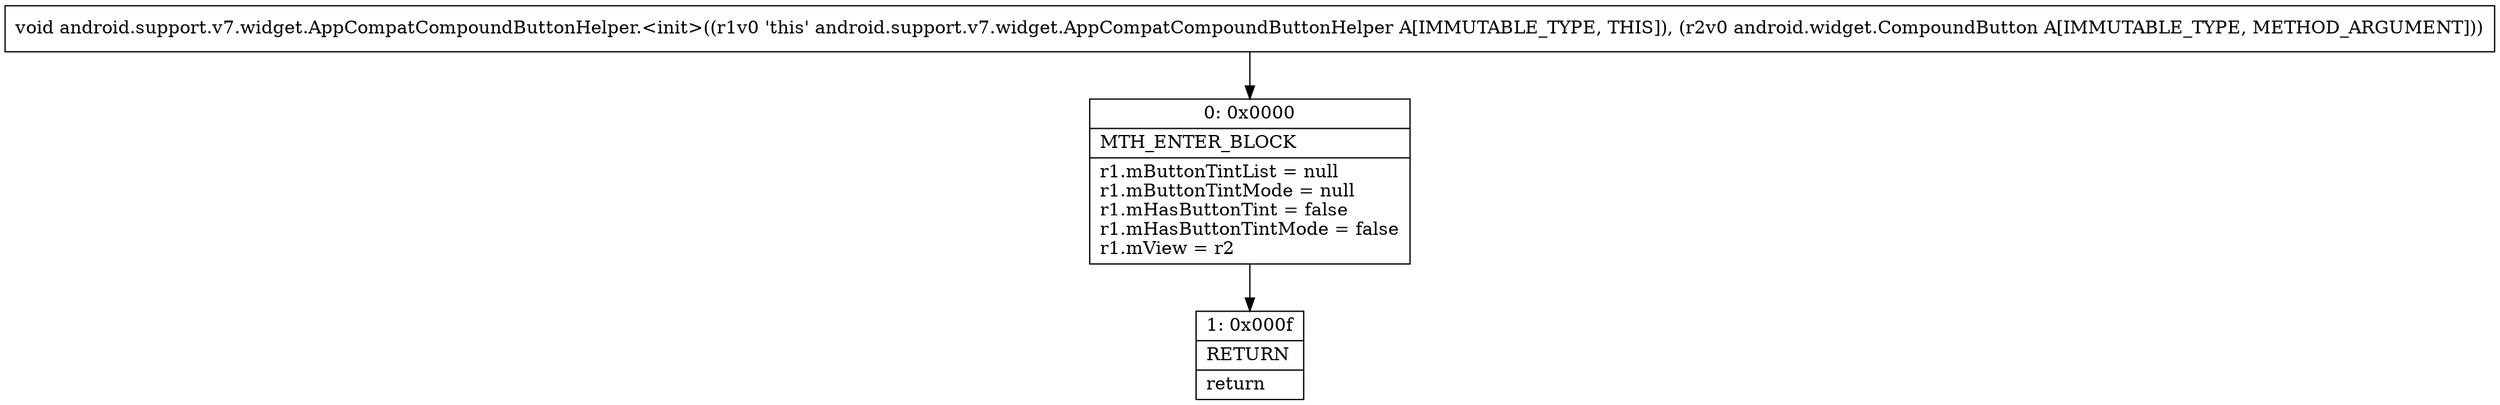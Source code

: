 digraph "CFG forandroid.support.v7.widget.AppCompatCompoundButtonHelper.\<init\>(Landroid\/widget\/CompoundButton;)V" {
Node_0 [shape=record,label="{0\:\ 0x0000|MTH_ENTER_BLOCK\l|r1.mButtonTintList = null\lr1.mButtonTintMode = null\lr1.mHasButtonTint = false\lr1.mHasButtonTintMode = false\lr1.mView = r2\l}"];
Node_1 [shape=record,label="{1\:\ 0x000f|RETURN\l|return\l}"];
MethodNode[shape=record,label="{void android.support.v7.widget.AppCompatCompoundButtonHelper.\<init\>((r1v0 'this' android.support.v7.widget.AppCompatCompoundButtonHelper A[IMMUTABLE_TYPE, THIS]), (r2v0 android.widget.CompoundButton A[IMMUTABLE_TYPE, METHOD_ARGUMENT])) }"];
MethodNode -> Node_0;
Node_0 -> Node_1;
}

